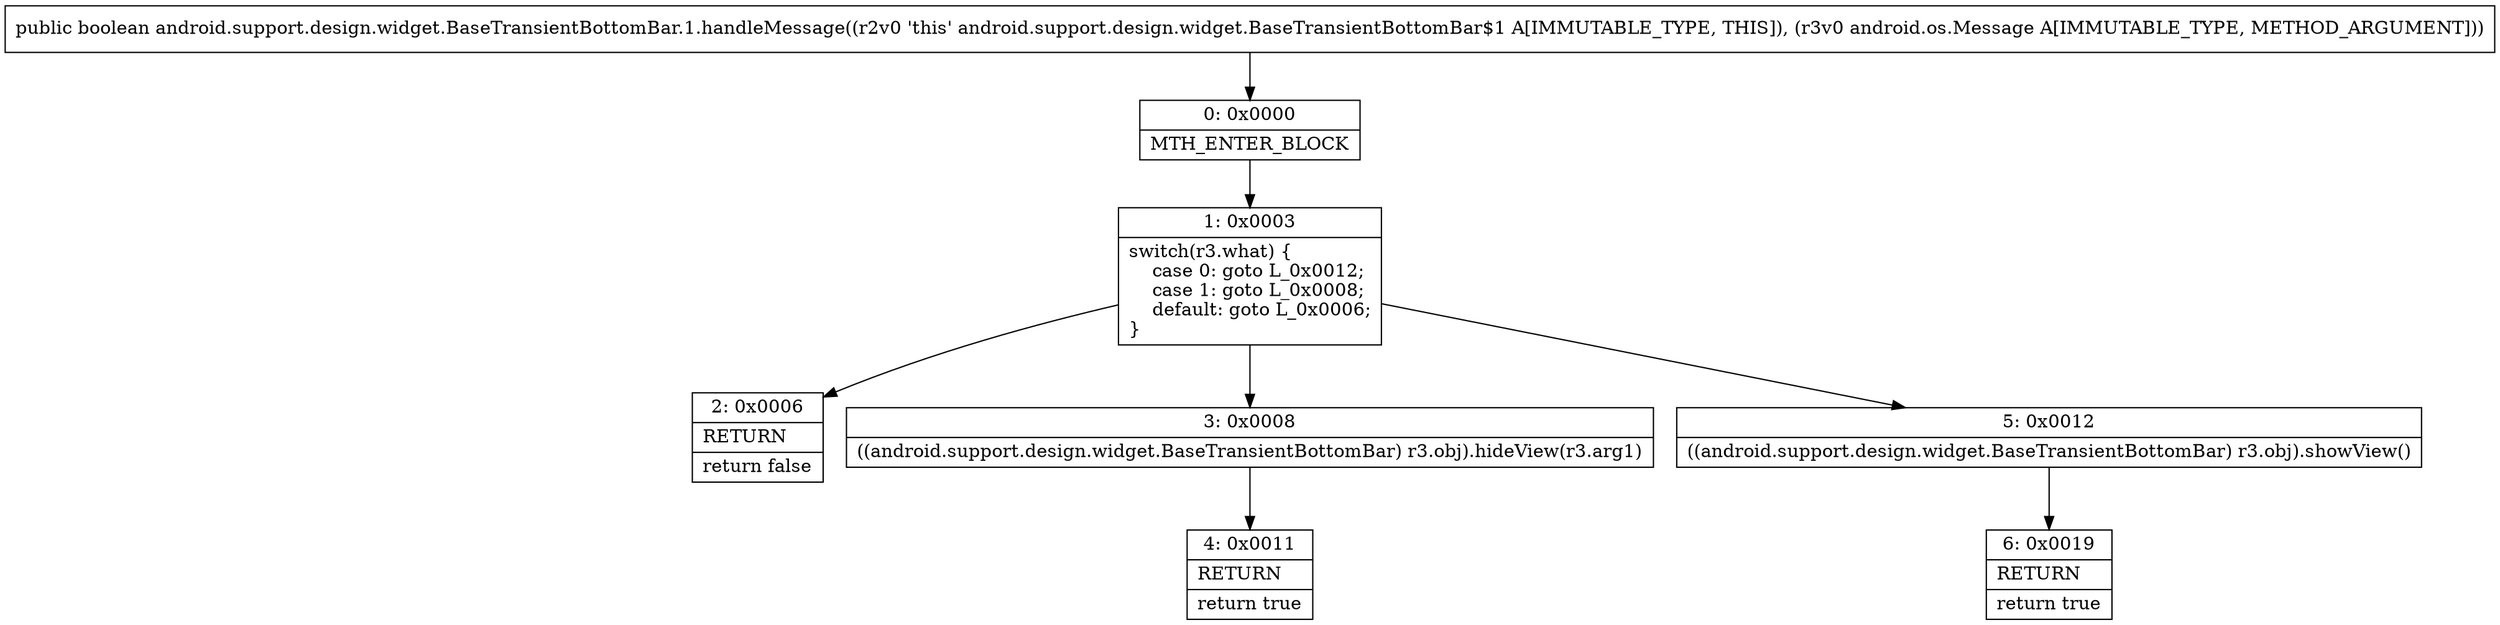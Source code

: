 digraph "CFG forandroid.support.design.widget.BaseTransientBottomBar.1.handleMessage(Landroid\/os\/Message;)Z" {
Node_0 [shape=record,label="{0\:\ 0x0000|MTH_ENTER_BLOCK\l}"];
Node_1 [shape=record,label="{1\:\ 0x0003|switch(r3.what) \{\l    case 0: goto L_0x0012;\l    case 1: goto L_0x0008;\l    default: goto L_0x0006;\l\}\l}"];
Node_2 [shape=record,label="{2\:\ 0x0006|RETURN\l|return false\l}"];
Node_3 [shape=record,label="{3\:\ 0x0008|((android.support.design.widget.BaseTransientBottomBar) r3.obj).hideView(r3.arg1)\l}"];
Node_4 [shape=record,label="{4\:\ 0x0011|RETURN\l|return true\l}"];
Node_5 [shape=record,label="{5\:\ 0x0012|((android.support.design.widget.BaseTransientBottomBar) r3.obj).showView()\l}"];
Node_6 [shape=record,label="{6\:\ 0x0019|RETURN\l|return true\l}"];
MethodNode[shape=record,label="{public boolean android.support.design.widget.BaseTransientBottomBar.1.handleMessage((r2v0 'this' android.support.design.widget.BaseTransientBottomBar$1 A[IMMUTABLE_TYPE, THIS]), (r3v0 android.os.Message A[IMMUTABLE_TYPE, METHOD_ARGUMENT])) }"];
MethodNode -> Node_0;
Node_0 -> Node_1;
Node_1 -> Node_2;
Node_1 -> Node_3;
Node_1 -> Node_5;
Node_3 -> Node_4;
Node_5 -> Node_6;
}

